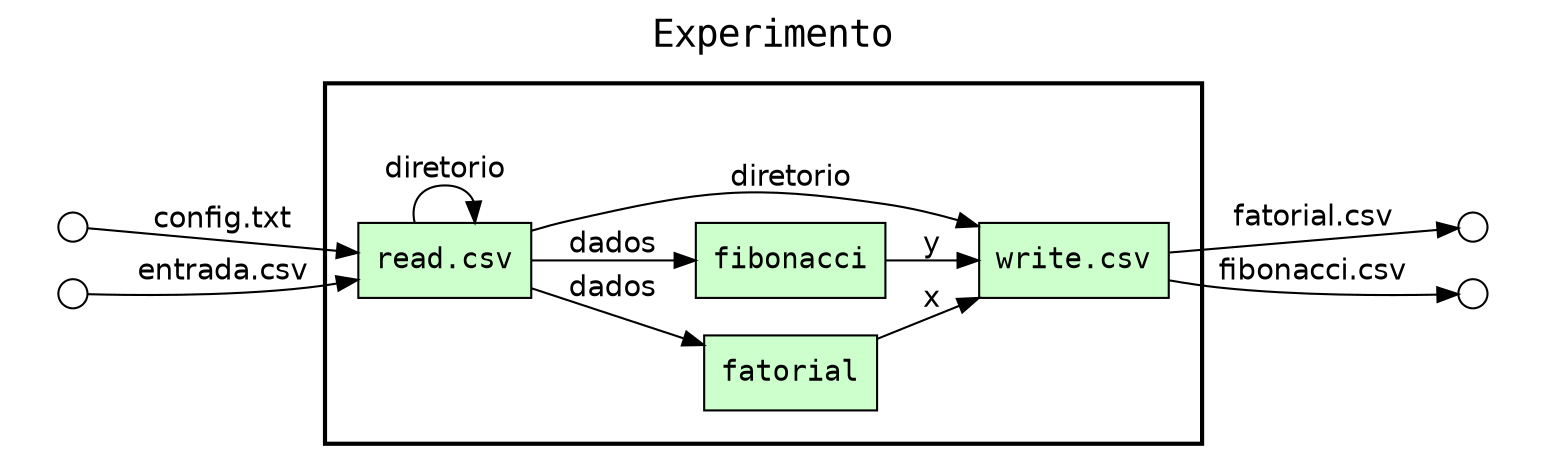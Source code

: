 digraph Workflow {
rankdir=LR
fontname=Courier; fontsize=18; labelloc=t
label=Experimento
subgraph cluster_workflow_box_outer { label=""; color=black; penwidth=2
subgraph cluster_workflow_box_inner { label=""; color=white
node[shape=box style=filled fillcolor="#CCFFCC" peripheries=1 fontname=Courier]
"read.csv"
fatorial
fibonacci
"write.csv"
edge[fontname=Helvetica]
"read.csv" -> "read.csv" [label=diretorio]
"read.csv" -> "write.csv" [label=diretorio]
"read.csv" -> fatorial [label=dados]
"read.csv" -> fibonacci [label=dados]
fatorial -> "write.csv" [label=x]
fibonacci -> "write.csv" [label=y]
}}
subgraph cluster_input_ports_group_outer { label=""; color=white
subgraph cluster_input_ports_group_inner { label=""; color=white
node[shape=circle style=filled fillcolor="#FFFFFF" peripheries=1 fontname=Courier width=0.2]
"config.txt_input_port" [label=""]
"entrada.csv_input_port" [label=""]
}}
subgraph cluster_output_ports_group_outer { label=""; color=white
subgraph cluster_output_ports_group_inner { label=""; color=white
node[shape=circle style=filled fillcolor="#FFFFFF" peripheries=1 fontname=Courier width=0.2]
"fatorial.csv_output_port" [label=""]
"fibonacci.csv_output_port" [label=""]
}}
edge[fontname=Helvetica]
"config.txt_input_port" -> "read.csv" [label="config.txt"]
"entrada.csv_input_port" -> "read.csv" [label="entrada.csv"]
edge[fontname=Helvetica]
"write.csv" -> "fatorial.csv_output_port" [label="fatorial.csv"]
"write.csv" -> "fibonacci.csv_output_port" [label="fibonacci.csv"]
}
